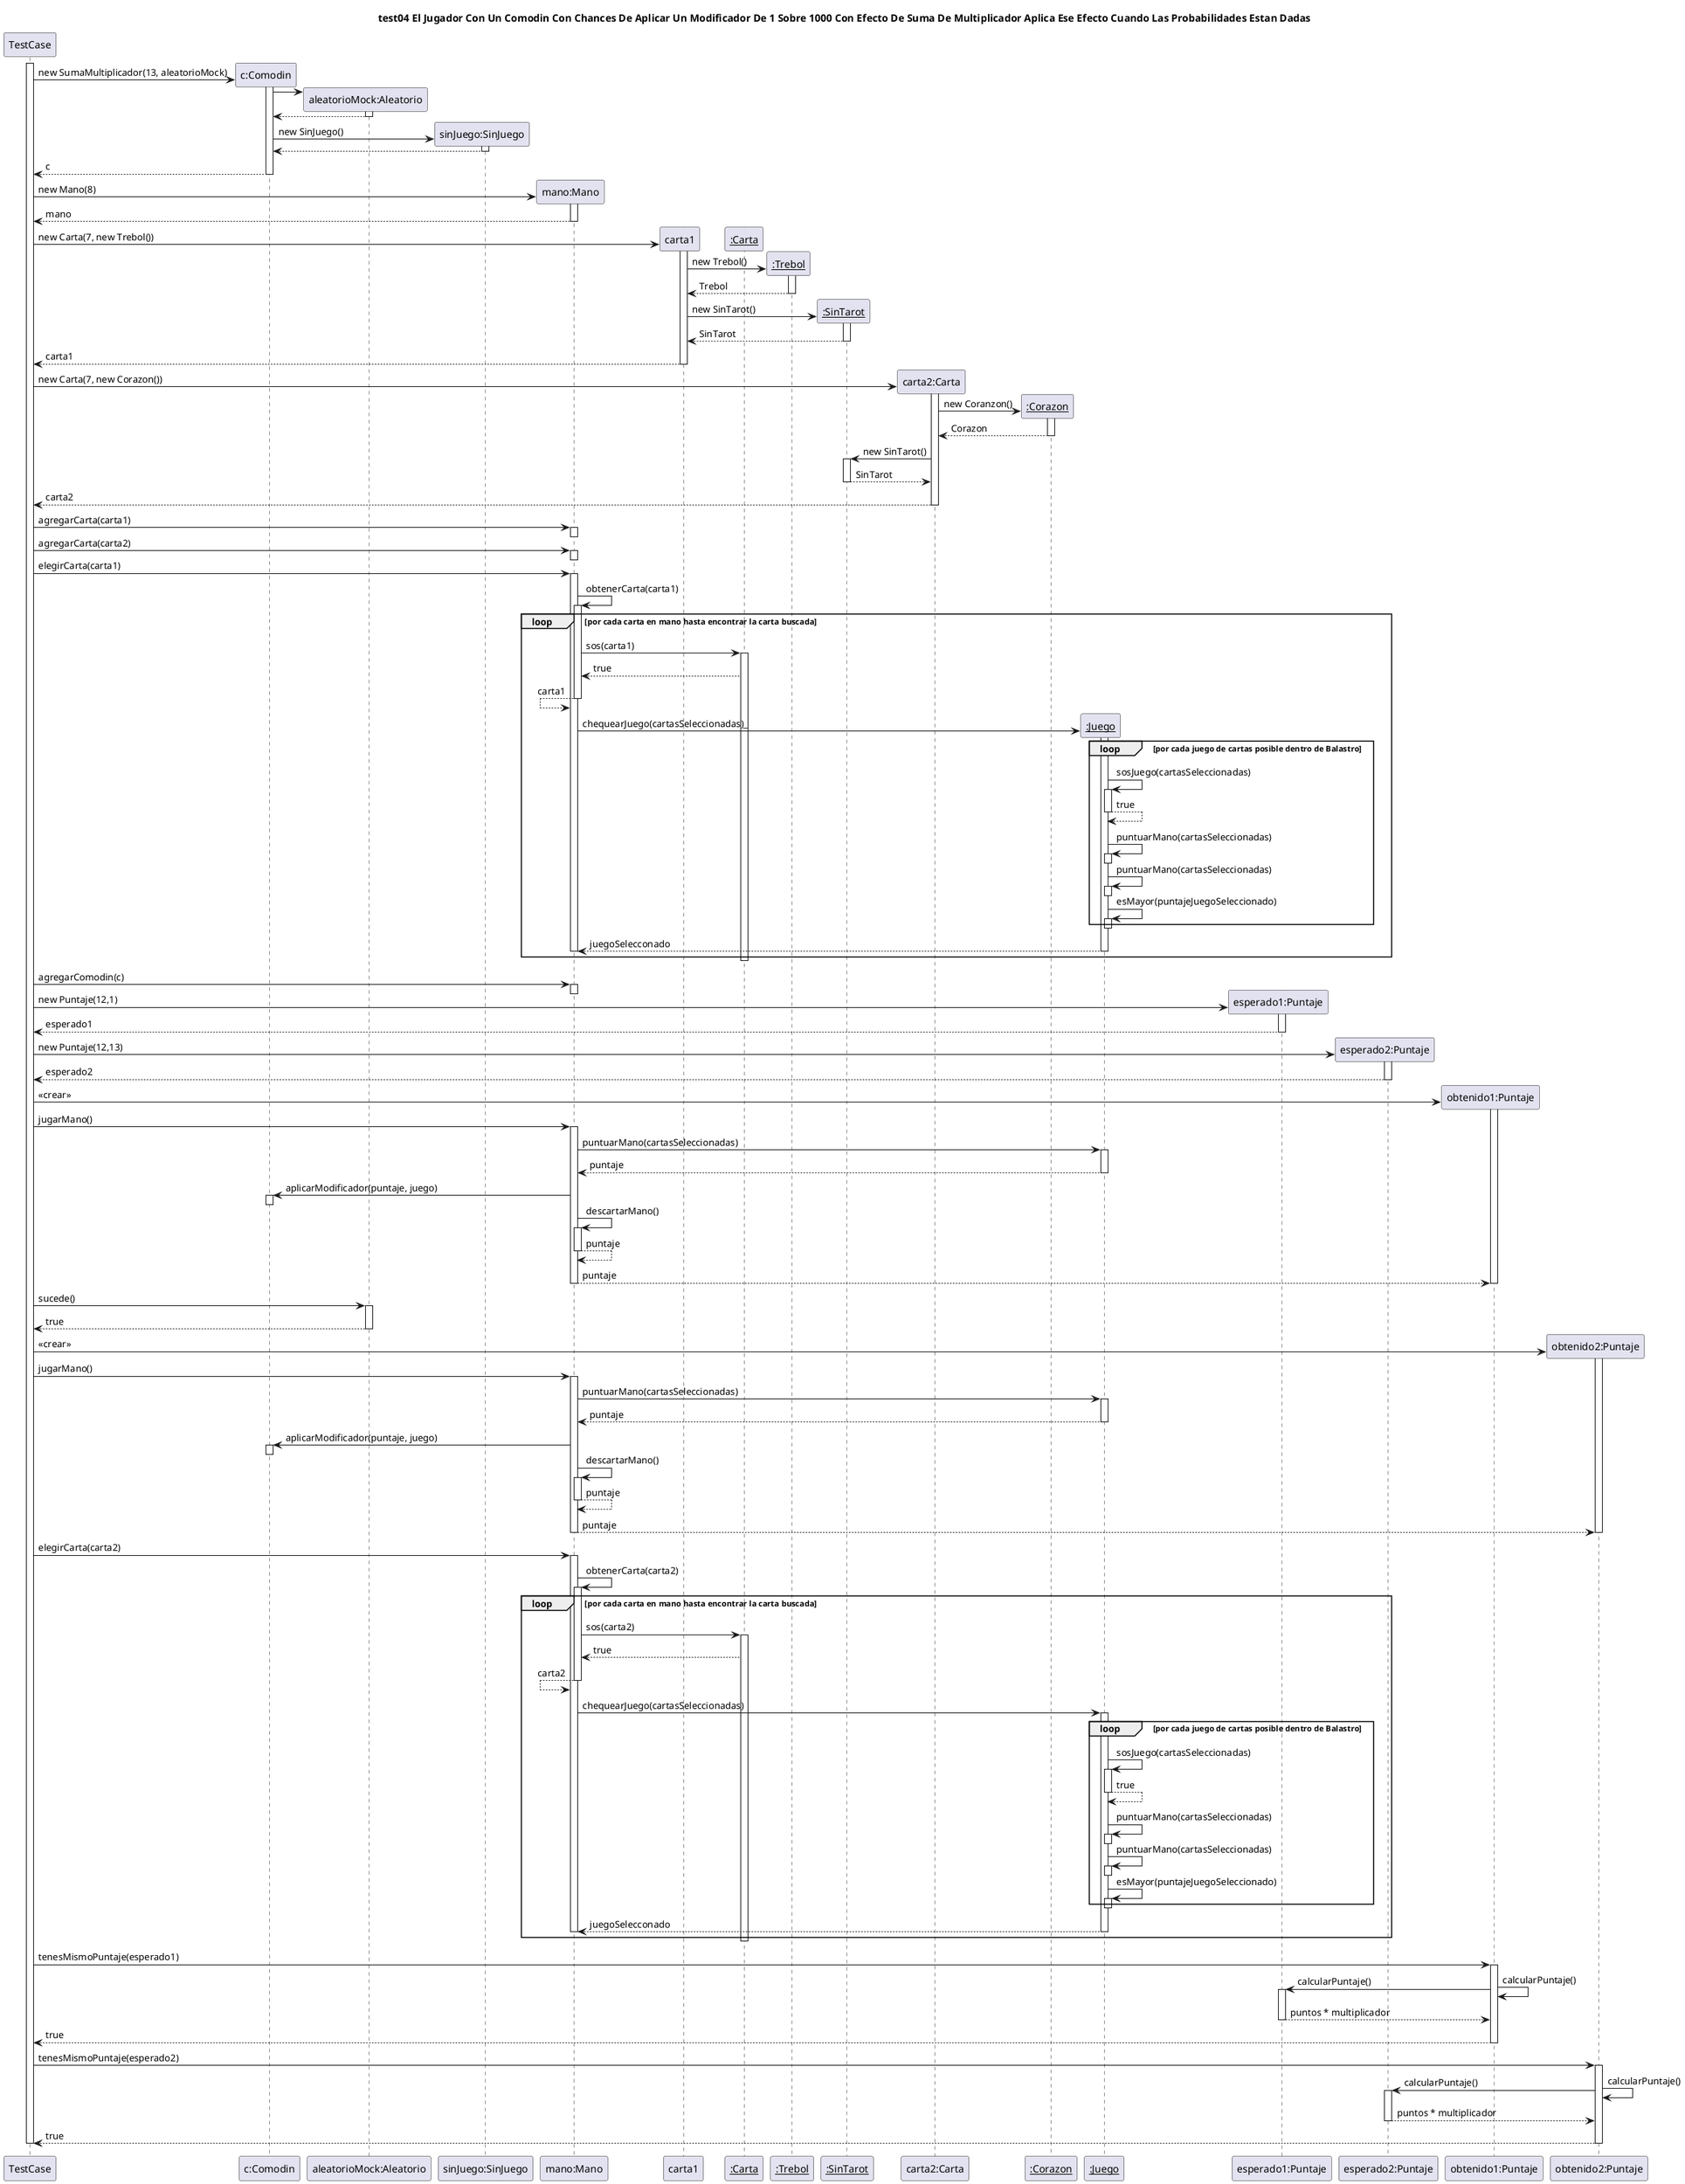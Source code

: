 @startuml casoDeUso4
title "test04 El Jugador Con Un Comodin Con Chances De Aplicar Un Modificador De 1 Sobre 1000 Con Efecto De Suma De Multiplicador Aplica Ese Efecto Cuando Las Probabilidades Estan Dadas"
!pragma teoz true

participant "TestCase" as TestCase

activate TestCase

TestCase -> "c:Comodin" as comodin **: new SumaMultiplicador(13, aleatorioMock)

activate comodin
comodin -> "aleatorioMock:Aleatorio" as aleatorio **:
activate aleatorio
comodin <-- aleatorio
deactivate aleatorio
comodin -> "sinJuego:SinJuego" as sinJuego ** : new SinJuego()
activate sinJuego
comodin <-- sinJuego
deactivate sinJuego
TestCase <-- comodin : c
deactivate comodin

TestCase -> "mano:Mano" as mano **: new Mano(8)
activate mano
TestCase <-- mano : mano
deactivate mano

carta1 -[hidden]-> "__:Carta__" as instanciaCarta **: blank
& TestCase -> "carta1:Carta" as carta1 **: new Carta(7, new Trebol())
activate carta1
carta1 -> "__:Trebol__" as trebol **: new Trebol()
activate trebol
carta1 <-- trebol : Trebol
deactivate trebol
carta1 -> "__:SinTarot__" as sinTarot **: new SinTarot()
activate sinTarot
carta1 <-- sinTarot : SinTarot
deactivate sinTarot
TestCase <-- carta1 : carta1
deactivate carta1

TestCase -> "carta2:Carta" as carta2 **: new Carta(7, new Corazon())
activate carta2
carta2 -> "__:Corazon__" as corazon **: new Coranzon()
activate corazon
carta2 <-- corazon: Corazon
deactivate corazon
carta2 -> sinTarot : new SinTarot()
activate sinTarot
carta2 <-- sinTarot : SinTarot
deactivate sinTarot
TestCase <-- carta2 : carta2
deactivate carta2

TestCase -> mano : agregarCarta(carta1)
activate mano
deactivate mano

TestCase -> mano : agregarCarta(carta2)
activate mano
deactivate mano


TestCase -> mano : elegirCarta(carta1)
activate mano
mano -> mano : obtenerCarta(carta1)
activate mano

loop por cada carta en mano hasta encontrar la carta buscada
mano -> instanciaCarta : sos(carta1)
activate instanciaCarta
instanciaCarta --> mano : true

mano <-- mano : carta1
deactivate mano
mano -> "__:Juego__" as juego **: chequearJuego(cartasSeleccionadas)_
activate juego
loop por cada juego de cartas posible dentro de Balastro
juego -> juego : sosJuego(cartasSeleccionadas)
activate juego
juego --> juego : true
deactivate juego
juego -> juego : puntuarMano(cartasSeleccionadas)
activate juego
deactivate juego
juego -> juego : puntuarMano(cartasSeleccionadas)
activate juego
deactivate juego
juego -> juego : esMayor(puntajeJuegoSeleccionado)
activate juego
deactivate juego
end
mano <-- juego : juegoSelecconado
deactivate instanciaCarta
deactivate juego
deactivate mano
end

TestCase -> mano : agregarComodin(c)
activate mano
deactivate mano

TestCase -> "esperado1:Puntaje" as esperado1 **: new Puntaje(12,1)
activate esperado1
TestCase <-- esperado1 : esperado1
deactivate esperado1

TestCase -> "esperado2:Puntaje" as esperado2 **: new Puntaje(12,13)
activate esperado2
TestCase <-- esperado2 : esperado2
deactivate esperado2

TestCase -> "obtenido1:Puntaje" as obtenido1 **: <<crear>>
activate obtenido1

TestCase -> mano : jugarMano()
activate mano 
mano -> juego : puntuarMano(cartasSeleccionadas)
activate juego
mano <-- juego : puntaje
deactivate juego
mano -> comodin : aplicarModificador(puntaje, juego)
activate comodin 
deactivate comodin 
mano -> mano : descartarMano()
activate mano
mano --> mano : puntaje
deactivate mano
obtenido1 <-- mano : puntaje
deactivate obtenido1
deactivate mano

TestCase -> aleatorio : sucede()
activate aleatorio
TestCase <-- aleatorio : true
deactivate aleatorio

TestCase -> "obtenido2:Puntaje" as obtenido2 **: <<crear>>
activate obtenido2

TestCase -> mano : jugarMano()
activate mano 
mano -> juego : puntuarMano(cartasSeleccionadas)
activate juego
mano <-- juego : puntaje
deactivate juego
mano -> comodin : aplicarModificador(puntaje, juego)
activate comodin 
deactivate comodin 
mano -> mano : descartarMano()
activate mano
mano --> mano : puntaje
deactivate mano
obtenido2 <-- mano : puntaje
deactivate obtenido2
deactivate mano 

TestCase -> mano : elegirCarta(carta2)
activate mano
mano -> mano : obtenerCarta(carta2)
activate mano

loop por cada carta en mano hasta encontrar la carta buscada
mano -> instanciaCarta : sos(carta2)
activate instanciaCarta
instanciaCarta --> mano : true

mano <-- mano : carta2
deactivate mano
mano -> juego : chequearJuego(cartasSeleccionadas)
activate juego
loop por cada juego de cartas posible dentro de Balastro
juego -> juego : sosJuego(cartasSeleccionadas)
activate juego
juego --> juego : true
deactivate juego
juego -> juego : puntuarMano(cartasSeleccionadas)
activate juego
deactivate juego
juego -> juego : puntuarMano(cartasSeleccionadas)
activate juego
deactivate juego
juego -> juego : esMayor(puntajeJuegoSeleccionado)
activate juego
deactivate juego
end
mano <-- juego : juegoSelecconado
deactivate instanciaCarta
deactivate juego
deactivate mano
end

obtenido1 <- TestCase : tenesMismoPuntaje(esperado1)
activate obtenido1
obtenido1 -> obtenido1 : calcularPuntaje()
 & obtenido1 -> esperado1 : calcularPuntaje()
activate esperado1
esperado1 --> obtenido1 : puntos * multiplicador
deactivate esperado1
obtenido1 --> TestCase: true
deactivate obtenido1

obtenido2 <- TestCase : tenesMismoPuntaje(esperado2)
activate obtenido2
obtenido2 -> obtenido2 : calcularPuntaje()
 & obtenido2 -> esperado2 : calcularPuntaje()
activate esperado2
esperado2 --> obtenido2 : puntos * multiplicador
deactivate esperado2
obtenido2 --> TestCase: true
deactivate obtenido2

deactivate TestCase

@enduml